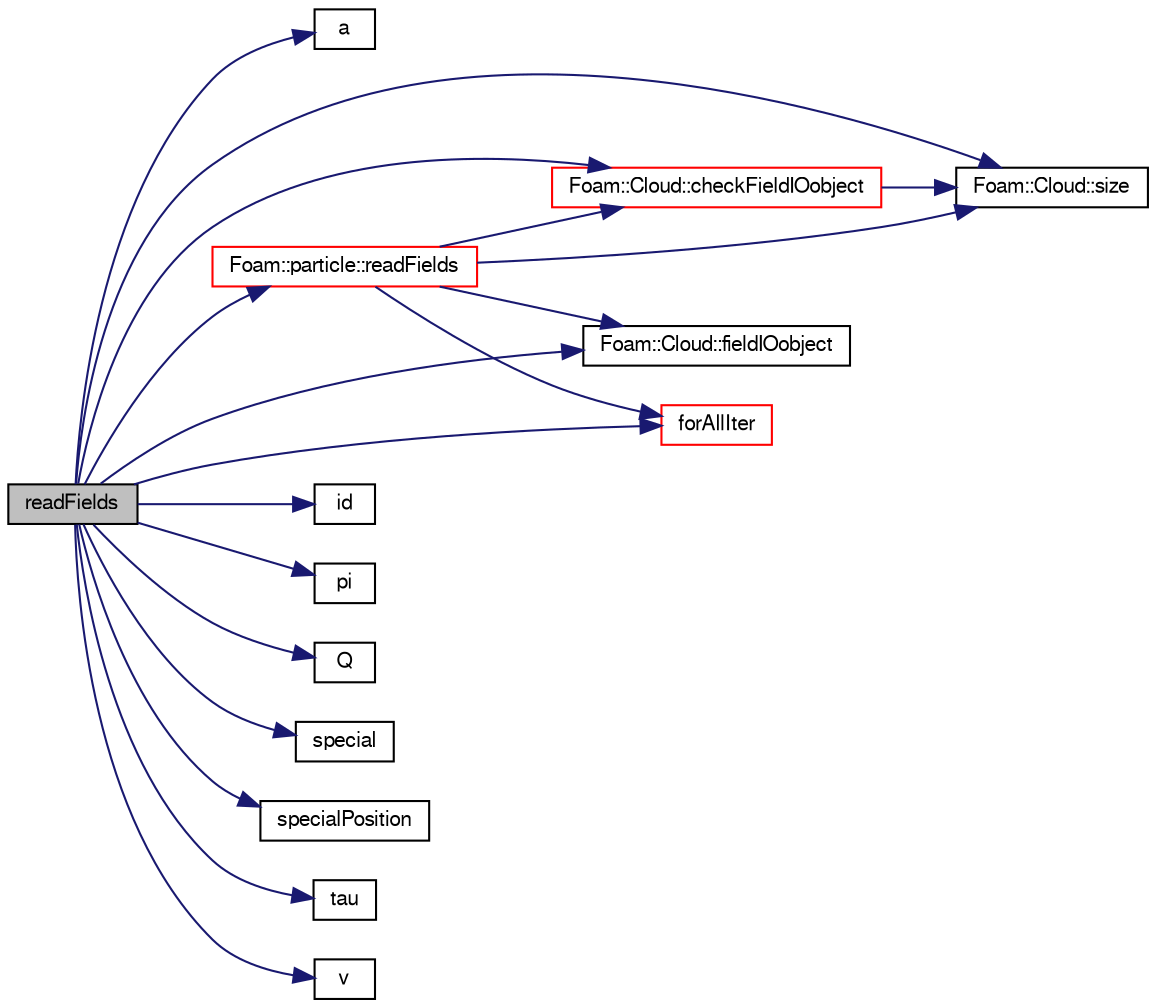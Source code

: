 digraph "readFields"
{
  bgcolor="transparent";
  edge [fontname="FreeSans",fontsize="10",labelfontname="FreeSans",labelfontsize="10"];
  node [fontname="FreeSans",fontsize="10",shape=record];
  rankdir="LR";
  Node1 [label="readFields",height=0.2,width=0.4,color="black", fillcolor="grey75", style="filled" fontcolor="black"];
  Node1 -> Node2 [color="midnightblue",fontsize="10",style="solid",fontname="FreeSans"];
  Node2 [label="a",height=0.2,width=0.4,color="black",URL="$a01478.html#a8120b9b89bebf8a3e4065716cdfaa769"];
  Node1 -> Node3 [color="midnightblue",fontsize="10",style="solid",fontname="FreeSans"];
  Node3 [label="Foam::Cloud::checkFieldIOobject",height=0.2,width=0.4,color="red",URL="$a00267.html#a486af0edf3690d838e57019f1b256cd2",tooltip="Check lagrangian data field. "];
  Node3 -> Node4 [color="midnightblue",fontsize="10",style="solid",fontname="FreeSans"];
  Node4 [label="Foam::Cloud::size",height=0.2,width=0.4,color="black",URL="$a00267.html#a65cea301e2d6033c43932d12d91c792f"];
  Node1 -> Node5 [color="midnightblue",fontsize="10",style="solid",fontname="FreeSans"];
  Node5 [label="Foam::Cloud::fieldIOobject",height=0.2,width=0.4,color="black",URL="$a00267.html#aeff14efb16617f98e54d9c0c0ac06a37",tooltip="Helper to construct IOobject for field and current time. "];
  Node1 -> Node6 [color="midnightblue",fontsize="10",style="solid",fontname="FreeSans"];
  Node6 [label="forAllIter",height=0.2,width=0.4,color="red",URL="$a02884.html#af074f600e5c037f7e886a0045880c353"];
  Node1 -> Node7 [color="midnightblue",fontsize="10",style="solid",fontname="FreeSans"];
  Node7 [label="id",height=0.2,width=0.4,color="black",URL="$a01478.html#a4fa3adf67f199855a290fef16532c397"];
  Node1 -> Node8 [color="midnightblue",fontsize="10",style="solid",fontname="FreeSans"];
  Node8 [label="pi",height=0.2,width=0.4,color="black",URL="$a01478.html#a1cc92c39ba824b7a57038a0f091e6b07"];
  Node1 -> Node9 [color="midnightblue",fontsize="10",style="solid",fontname="FreeSans"];
  Node9 [label="Q",height=0.2,width=0.4,color="black",URL="$a01478.html#adbd03671c8f3b17c625f78614c926560"];
  Node1 -> Node10 [color="midnightblue",fontsize="10",style="solid",fontname="FreeSans"];
  Node10 [label="Foam::particle::readFields",height=0.2,width=0.4,color="red",URL="$a01725.html#ae1118a08fed2fe58c47d9142f0f131af",tooltip="Read the fields associated with the owner cloud. "];
  Node10 -> Node3 [color="midnightblue",fontsize="10",style="solid",fontname="FreeSans"];
  Node10 -> Node5 [color="midnightblue",fontsize="10",style="solid",fontname="FreeSans"];
  Node10 -> Node6 [color="midnightblue",fontsize="10",style="solid",fontname="FreeSans"];
  Node10 -> Node4 [color="midnightblue",fontsize="10",style="solid",fontname="FreeSans"];
  Node1 -> Node4 [color="midnightblue",fontsize="10",style="solid",fontname="FreeSans"];
  Node1 -> Node11 [color="midnightblue",fontsize="10",style="solid",fontname="FreeSans"];
  Node11 [label="special",height=0.2,width=0.4,color="black",URL="$a01478.html#adb959ee90b7f37332bb18efd52c20f19"];
  Node1 -> Node12 [color="midnightblue",fontsize="10",style="solid",fontname="FreeSans"];
  Node12 [label="specialPosition",height=0.2,width=0.4,color="black",URL="$a01478.html#a3ac9f023044298580bd3dec048c330fb"];
  Node1 -> Node13 [color="midnightblue",fontsize="10",style="solid",fontname="FreeSans"];
  Node13 [label="tau",height=0.2,width=0.4,color="black",URL="$a01478.html#a0a1b36cbb4ba6ecf72cb00989694aaa1"];
  Node1 -> Node14 [color="midnightblue",fontsize="10",style="solid",fontname="FreeSans"];
  Node14 [label="v",height=0.2,width=0.4,color="black",URL="$a01478.html#a7769344d07ff72267a3d5d2882df60c2"];
}

